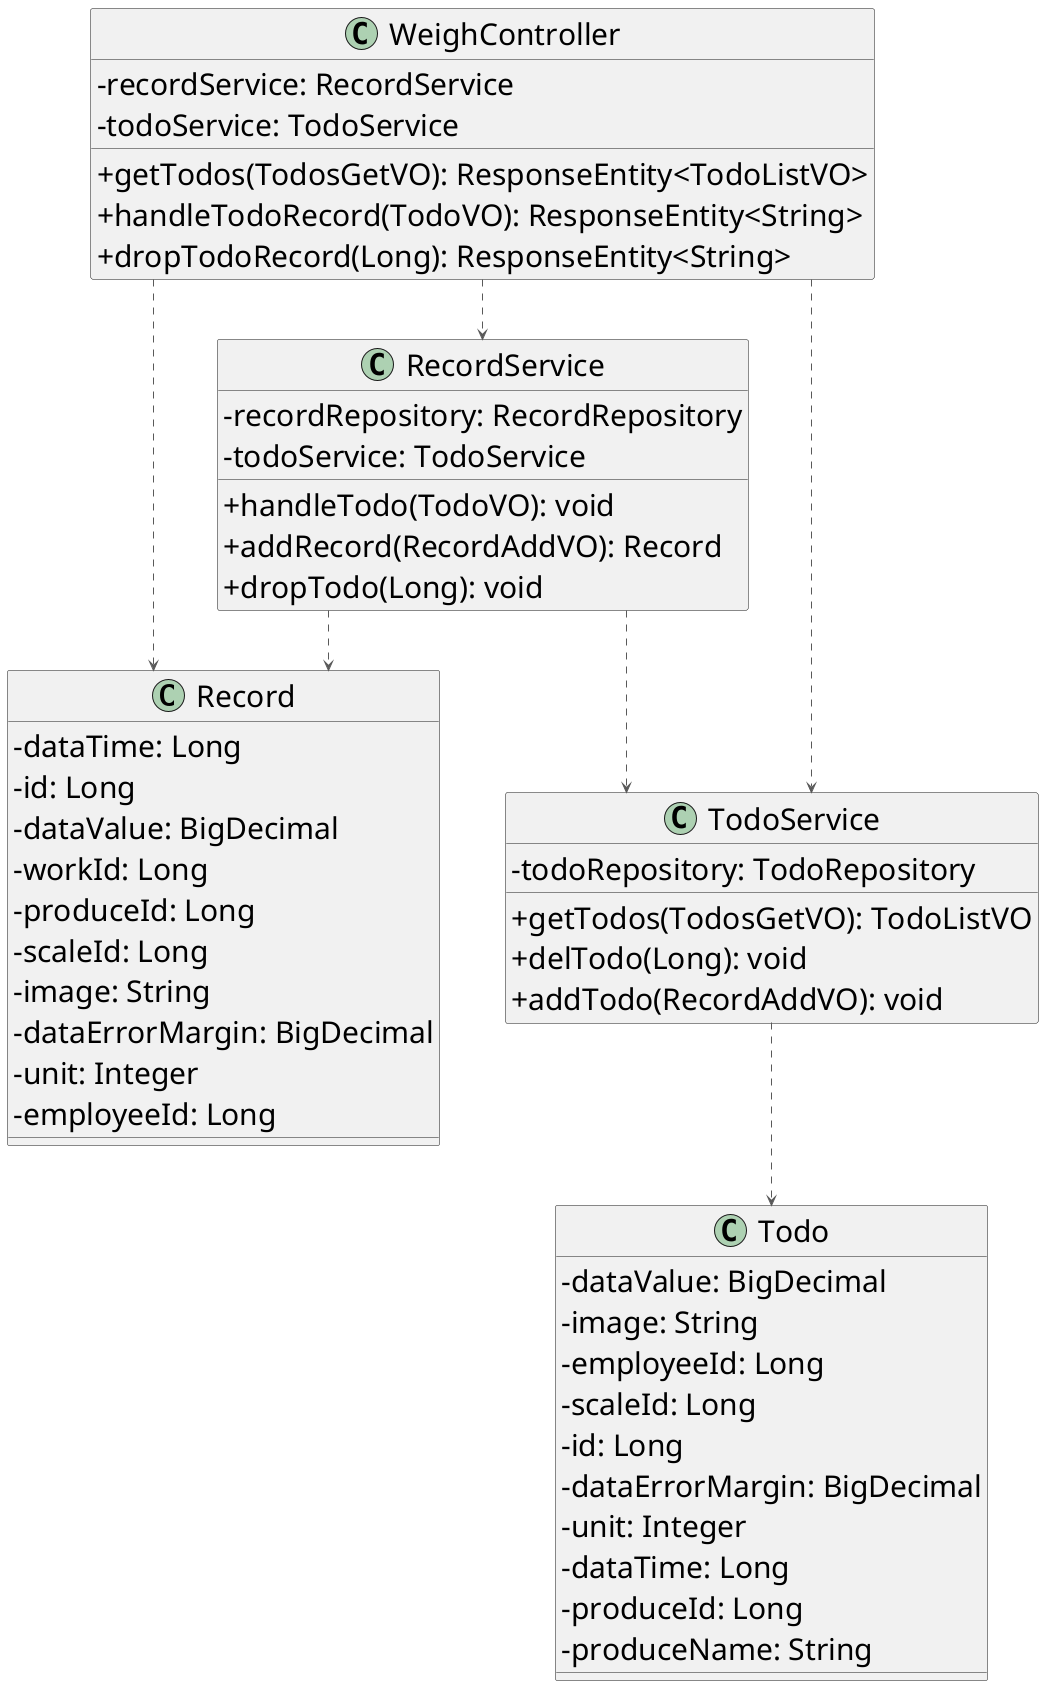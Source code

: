 @startuml

top to bottom direction
' left to right direction
skinparam linetype ortho
skinparam classAttributeIconSize 0
skinparam defaultFontSize 30

class Record {
  - dataTime: Long
  - id: Long
  - dataValue: BigDecimal
  - workId: Long
  - produceId: Long
  - scaleId: Long
  - image: String
  - dataErrorMargin: BigDecimal
  - unit: Integer
  - employeeId: Long
}
class RecordService {
  - recordRepository: RecordRepository
  - todoService: TodoService
  + handleTodo(TodoVO): void
  + addRecord(RecordAddVO): Record
  + dropTodo(Long): void
}
class Todo {
  - dataValue: BigDecimal
  - image: String
  - employeeId: Long
  - scaleId: Long
  - id: Long
  - dataErrorMargin: BigDecimal
  - unit: Integer
  - dataTime: Long
  - produceId: Long
  - produceName: String
}
class TodoService {
  - todoRepository: TodoRepository
  + getTodos(TodosGetVO): TodoListVO
  + delTodo(Long): void
  + addTodo(RecordAddVO): void
}
class WeighController {
  - recordService: RecordService
  - todoService: TodoService
  + getTodos(TodosGetVO): ResponseEntity<TodoListVO>
  + handleTodoRecord(TodoVO): ResponseEntity<String>
  + dropTodoRecord(Long): ResponseEntity<String>
}

RecordService    -[#595959,dashed]->  Record          
RecordService    -[#595959,dashed]->  TodoService     
TodoService      -[#595959,dashed]->  Todo            
WeighController  -[#595959,dashed]->  Record          
WeighController  -[#595959,dashed]->  RecordService   
WeighController  -[#595959,dashed]->  TodoService     
@enduml
